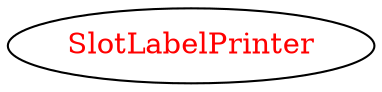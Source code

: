 digraph dependencyGraph {
 concentrate=true;
 ranksep="2.0";
 rankdir="LR"; 
 splines="ortho";
"SlotLabelPrinter" [fontcolor="red"];
}